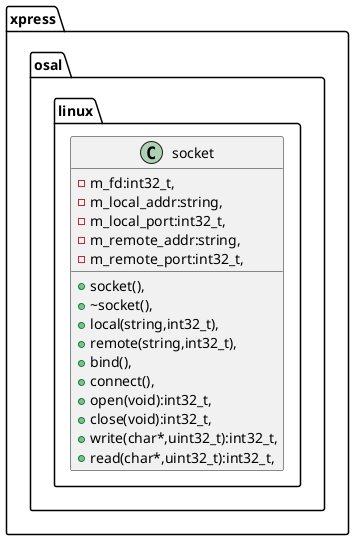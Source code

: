 @startuml

package xpress{
    package osal{
        package linux{

            class socket{
                -m_fd:int32_t,
                -m_local_addr:string,
                -m_local_port:int32_t,
                -m_remote_addr:string,
                -m_remote_port:int32_t,
                +socket(),
                +~socket(),
                +local(string,int32_t),
                +remote(string,int32_t),
                +bind(),
                +connect(),
                +open(void):int32_t,
                +close(void):int32_t,
                +write(char*,uint32_t):int32_t,
                +read(char*,uint32_t):int32_t,
            }
        }
    }
}

@enduml
